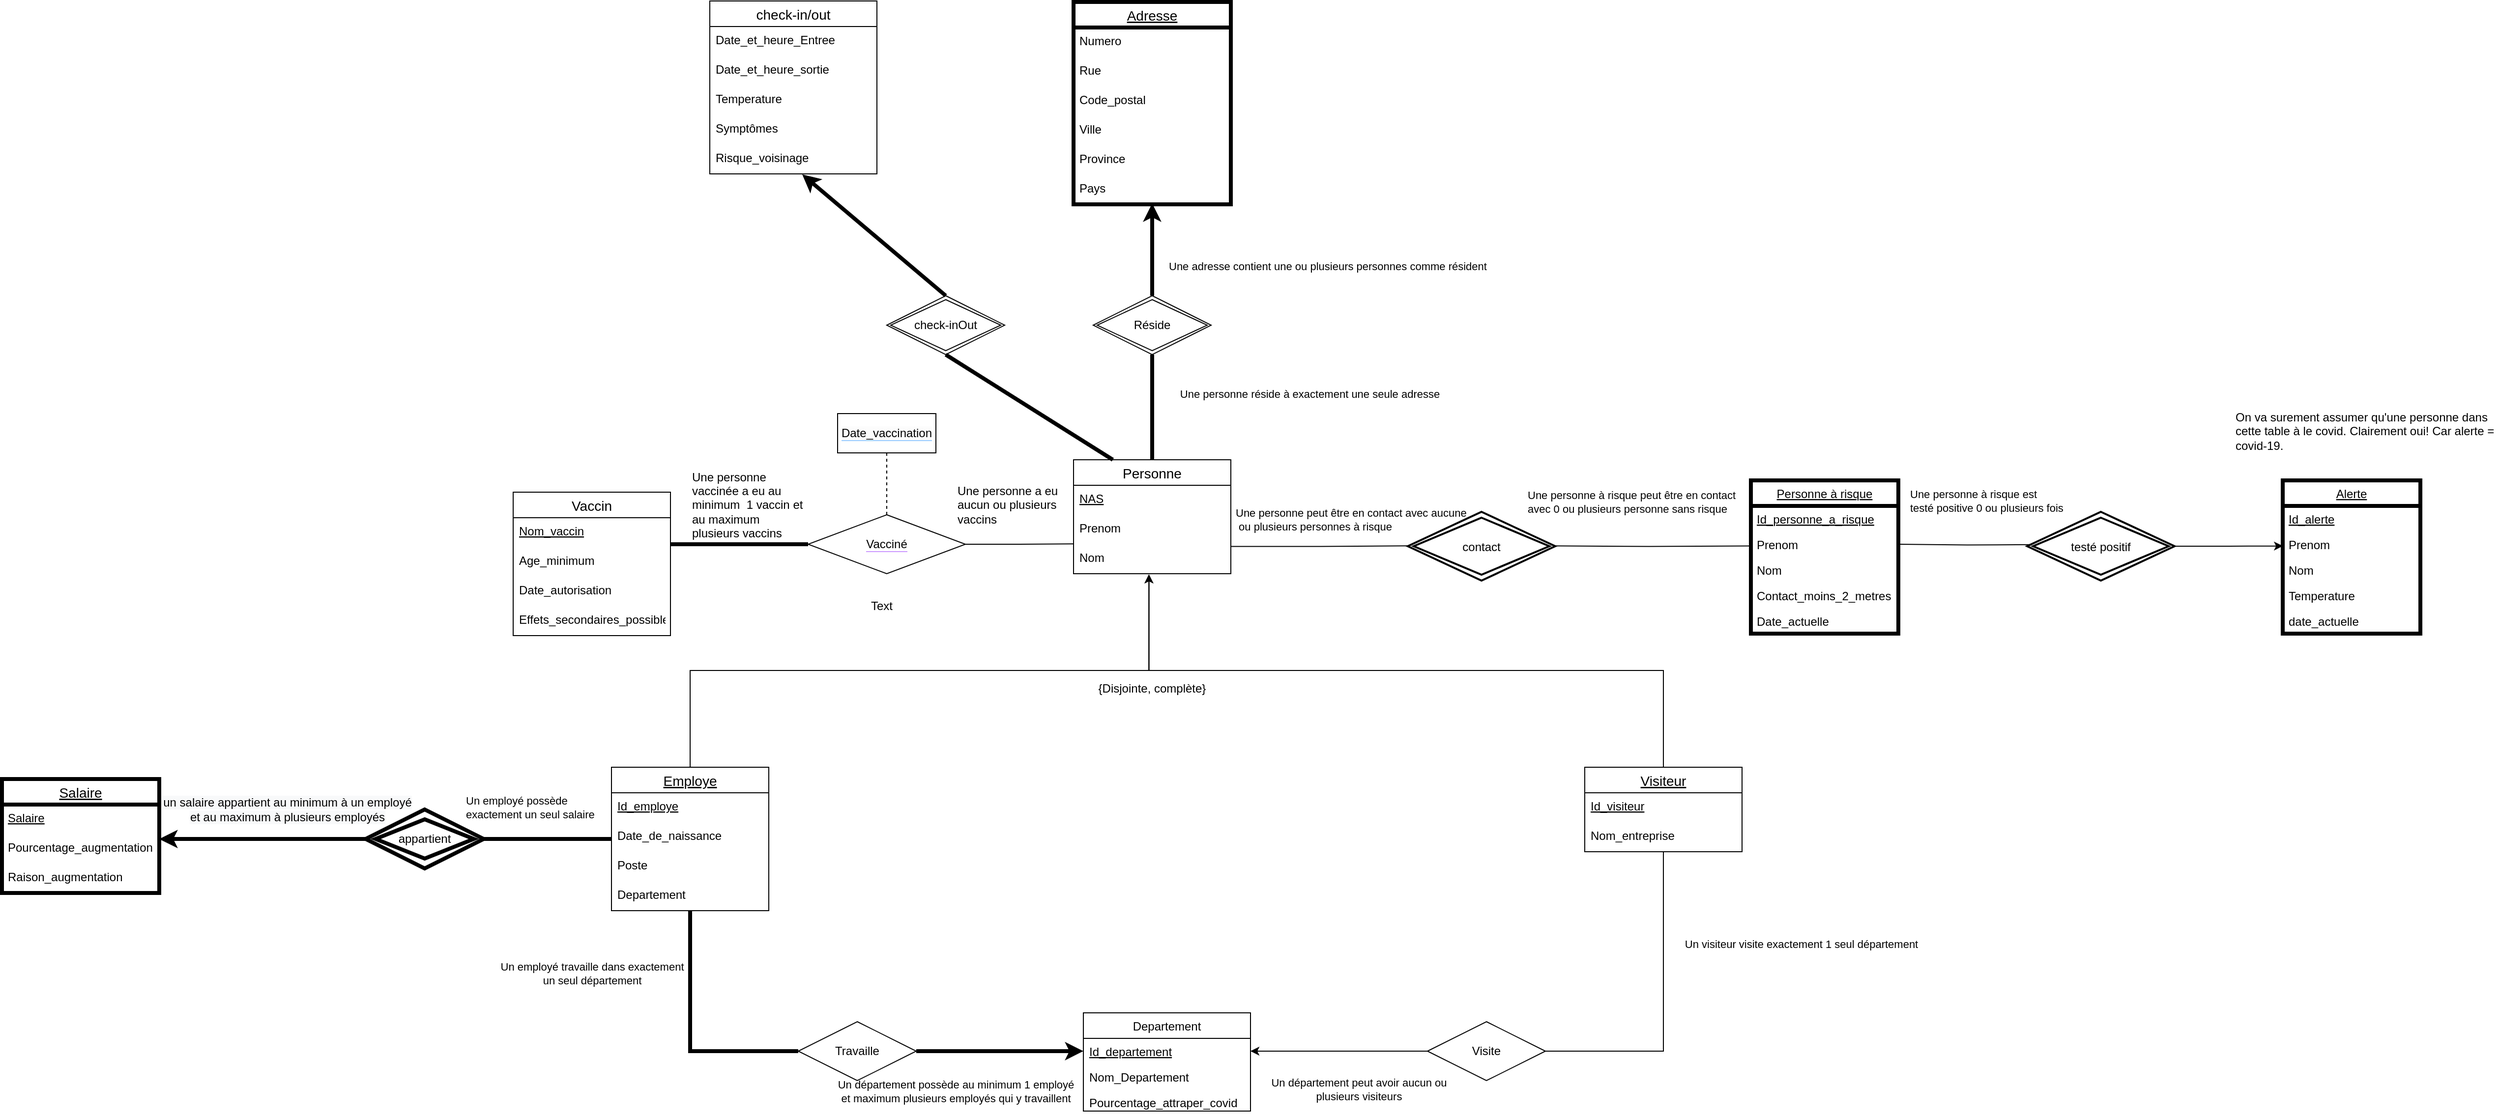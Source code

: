 <mxfile version="12.2.4" pages="1"><diagram id="bRuMaRZddYEm2EvuowhR" name="Page-1"><mxGraphModel dx="3058" dy="1882" grid="1" gridSize="10" guides="1" tooltips="1" connect="1" arrows="1" fold="1" page="1" pageScale="1" pageWidth="1169" pageHeight="827" math="0" shadow="0"><root><mxCell id="0"/><mxCell id="1" parent="0"/><mxCell id="vKXsdxQeHQxH98xxtYN8-13" value="Personne à risque" style="swimlane;fontStyle=4;childLayout=stackLayout;horizontal=1;startSize=26;horizontalStack=0;resizeParent=1;resizeParentMax=0;resizeLast=0;collapsible=1;marginBottom=0;strokeWidth=4;" parent="1" vertex="1"><mxGeometry x="1169" y="-132" width="150" height="156" as="geometry"/></mxCell><mxCell id="vKXsdxQeHQxH98xxtYN8-14" value="Id_personne_a_risque" style="text;strokeColor=none;fillColor=none;align=left;verticalAlign=top;spacingLeft=4;spacingRight=4;overflow=hidden;rotatable=0;points=[[0,0.5],[1,0.5]];portConstraint=eastwest;fontStyle=4;fontColor=#000000;" parent="vKXsdxQeHQxH98xxtYN8-13" vertex="1"><mxGeometry y="26" width="150" height="26" as="geometry"/></mxCell><mxCell id="vKXsdxQeHQxH98xxtYN8-15" value="Prenom" style="text;strokeColor=none;fillColor=none;align=left;verticalAlign=top;spacingLeft=4;spacingRight=4;overflow=hidden;rotatable=0;points=[[0,0.5],[1,0.5]];portConstraint=eastwest;" parent="vKXsdxQeHQxH98xxtYN8-13" vertex="1"><mxGeometry y="52" width="150" height="26" as="geometry"/></mxCell><mxCell id="vKXsdxQeHQxH98xxtYN8-74" value="Nom" style="text;strokeColor=none;fillColor=none;align=left;verticalAlign=top;spacingLeft=4;spacingRight=4;overflow=hidden;rotatable=0;points=[[0,0.5],[1,0.5]];portConstraint=eastwest;" parent="vKXsdxQeHQxH98xxtYN8-13" vertex="1"><mxGeometry y="78" width="150" height="26" as="geometry"/></mxCell><mxCell id="vKXsdxQeHQxH98xxtYN8-16" value="Contact_moins_2_metres" style="text;strokeColor=none;fillColor=none;align=left;verticalAlign=top;spacingLeft=4;spacingRight=4;overflow=hidden;rotatable=0;points=[[0,0.5],[1,0.5]];portConstraint=eastwest;" parent="vKXsdxQeHQxH98xxtYN8-13" vertex="1"><mxGeometry y="104" width="150" height="26" as="geometry"/></mxCell><mxCell id="vKXsdxQeHQxH98xxtYN8-100" value="Date_actuelle" style="text;strokeColor=none;fillColor=none;align=left;verticalAlign=top;spacingLeft=4;spacingRight=4;overflow=hidden;rotatable=0;points=[[0,0.5],[1,0.5]];portConstraint=eastwest;" parent="vKXsdxQeHQxH98xxtYN8-13" vertex="1"><mxGeometry y="130" width="150" height="26" as="geometry"/></mxCell><mxCell id="vKXsdxQeHQxH98xxtYN8-131" style="edgeStyle=orthogonalEdgeStyle;rounded=0;orthogonalLoop=1;jettySize=auto;html=1;exitX=0.5;exitY=0;exitDx=0;exitDy=0;entryX=0.5;entryY=1;entryDx=0;entryDy=0;startArrow=none;startFill=0;endArrow=none;endFill=0;strokeWidth=4;" parent="1" source="vKXsdxQeHQxH98xxtYN8-32" target="vKXsdxQeHQxH98xxtYN8-130" edge="1"><mxGeometry relative="1" as="geometry"><Array as="points"><mxPoint x="560" y="-230"/><mxPoint x="560" y="-230"/></Array></mxGeometry></mxCell><mxCell id="vKXsdxQeHQxH98xxtYN8-156" value="Une personne réside à exactement une seule adresse" style="edgeLabel;html=1;align=center;verticalAlign=middle;resizable=0;points=[];" parent="vKXsdxQeHQxH98xxtYN8-131" vertex="1" connectable="0"><mxGeometry x="0.327" y="1" relative="1" as="geometry"><mxPoint x="160.5" y="4" as="offset"/></mxGeometry></mxCell><mxCell id="vKXsdxQeHQxH98xxtYN8-32" value="Personne" style="swimlane;fontStyle=0;childLayout=stackLayout;horizontal=1;startSize=26;horizontalStack=0;resizeParent=1;resizeParentMax=0;resizeLast=0;collapsible=1;marginBottom=0;align=center;fontSize=14;labelBackgroundColor=none;" parent="1" vertex="1"><mxGeometry x="480" y="-153" width="160" height="116" as="geometry"/></mxCell><mxCell id="vKXsdxQeHQxH98xxtYN8-126" value="NAS" style="text;strokeColor=none;fillColor=none;spacingLeft=4;spacingRight=4;overflow=hidden;rotatable=0;points=[[0,0.5],[1,0.5]];portConstraint=eastwest;fontSize=12;fontStyle=4" parent="vKXsdxQeHQxH98xxtYN8-32" vertex="1"><mxGeometry y="26" width="160" height="30" as="geometry"/></mxCell><mxCell id="vKXsdxQeHQxH98xxtYN8-64" value="Prenom" style="text;strokeColor=none;fillColor=none;spacingLeft=4;spacingRight=4;overflow=hidden;rotatable=0;points=[[0,0.5],[1,0.5]];portConstraint=eastwest;fontSize=12;" parent="vKXsdxQeHQxH98xxtYN8-32" vertex="1"><mxGeometry y="56" width="160" height="30" as="geometry"/></mxCell><mxCell id="vKXsdxQeHQxH98xxtYN8-33" value="Nom" style="text;strokeColor=none;fillColor=none;spacingLeft=4;spacingRight=4;overflow=hidden;rotatable=0;points=[[0,0.5],[1,0.5]];portConstraint=eastwest;fontSize=12;" parent="vKXsdxQeHQxH98xxtYN8-32" vertex="1"><mxGeometry y="86" width="160" height="30" as="geometry"/></mxCell><mxCell id="vKXsdxQeHQxH98xxtYN8-61" style="edgeStyle=orthogonalEdgeStyle;rounded=0;orthogonalLoop=1;jettySize=auto;html=1;exitX=0.5;exitY=0;exitDx=0;exitDy=0;entryX=0.48;entryY=1.027;entryDx=0;entryDy=0;entryPerimeter=0;" parent="1" source="vKXsdxQeHQxH98xxtYN8-35" target="vKXsdxQeHQxH98xxtYN8-33" edge="1"><mxGeometry relative="1" as="geometry"><mxPoint x="556" y="16" as="targetPoint"/></mxGeometry></mxCell><mxCell id="vKXsdxQeHQxH98xxtYN8-69" style="edgeStyle=orthogonalEdgeStyle;rounded=0;orthogonalLoop=1;jettySize=auto;html=1;exitX=0.5;exitY=1;exitDx=0;exitDy=0;entryX=0;entryY=0.5;entryDx=0;entryDy=0;endArrow=none;endFill=0;strokeWidth=4;startArrow=none;startFill=0;" parent="1" source="vKXsdxQeHQxH98xxtYN8-35" target="vKXsdxQeHQxH98xxtYN8-66" edge="1"><mxGeometry relative="1" as="geometry"/></mxCell><mxCell id="vKXsdxQeHQxH98xxtYN8-150" value="Un employé travaille dans exactement &lt;br&gt;un seul département" style="edgeLabel;html=1;align=center;verticalAlign=middle;resizable=0;points=[];" parent="vKXsdxQeHQxH98xxtYN8-69" vertex="1" connectable="0"><mxGeometry x="-0.576" y="1" relative="1" as="geometry"><mxPoint x="-101" y="10" as="offset"/></mxGeometry></mxCell><mxCell id="vKXsdxQeHQxH98xxtYN8-136" style="edgeStyle=orthogonalEdgeStyle;rounded=0;orthogonalLoop=1;jettySize=auto;html=1;exitX=0;exitY=0.5;exitDx=0;exitDy=0;entryX=1;entryY=0.5;entryDx=0;entryDy=0;startArrow=none;startFill=0;endArrow=none;endFill=0;strokeWidth=4;" parent="1" source="vKXsdxQeHQxH98xxtYN8-35" target="vKXsdxQeHQxH98xxtYN8-176" edge="1"><mxGeometry relative="1" as="geometry"><mxPoint x="-120" y="233" as="targetPoint"/></mxGeometry></mxCell><mxCell id="vKXsdxQeHQxH98xxtYN8-144" value="Un employé possède&lt;br&gt;exactement un seul salaire" style="edgeLabel;html=1;align=left;verticalAlign=middle;resizable=0;points=[];" parent="vKXsdxQeHQxH98xxtYN8-136" vertex="1" connectable="0"><mxGeometry x="-0.245" relative="1" as="geometry"><mxPoint x="-101" y="-32" as="offset"/></mxGeometry></mxCell><mxCell id="vKXsdxQeHQxH98xxtYN8-35" value="Employe" style="swimlane;fontStyle=4;childLayout=stackLayout;horizontal=1;startSize=26;horizontalStack=0;resizeParent=1;resizeParentMax=0;resizeLast=0;collapsible=1;marginBottom=0;align=center;fontSize=14;labelBackgroundColor=none;" parent="1" vertex="1"><mxGeometry x="10" y="160" width="160" height="146" as="geometry"/></mxCell><mxCell id="vKXsdxQeHQxH98xxtYN8-49" value="Id_employe" style="text;strokeColor=none;fillColor=none;spacingLeft=4;spacingRight=4;overflow=hidden;rotatable=0;points=[[0,0.5],[1,0.5]];portConstraint=eastwest;fontSize=12;fontStyle=4" parent="vKXsdxQeHQxH98xxtYN8-35" vertex="1"><mxGeometry y="26" width="160" height="30" as="geometry"/></mxCell><mxCell id="vKXsdxQeHQxH98xxtYN8-37" value="Date_de_naissance" style="text;strokeColor=none;fillColor=none;spacingLeft=4;spacingRight=4;overflow=hidden;rotatable=0;points=[[0,0.5],[1,0.5]];portConstraint=eastwest;fontSize=12;" parent="vKXsdxQeHQxH98xxtYN8-35" vertex="1"><mxGeometry y="56" width="160" height="30" as="geometry"/></mxCell><mxCell id="vKXsdxQeHQxH98xxtYN8-39" value="Poste" style="text;strokeColor=none;fillColor=none;spacingLeft=4;spacingRight=4;overflow=hidden;rotatable=0;points=[[0,0.5],[1,0.5]];portConstraint=eastwest;fontSize=12;" parent="vKXsdxQeHQxH98xxtYN8-35" vertex="1"><mxGeometry y="86" width="160" height="30" as="geometry"/></mxCell><mxCell id="vKXsdxQeHQxH98xxtYN8-40" value="Departement" style="text;strokeColor=none;fillColor=none;spacingLeft=4;spacingRight=4;overflow=hidden;rotatable=0;points=[[0,0.5],[1,0.5]];portConstraint=eastwest;fontSize=12;" parent="vKXsdxQeHQxH98xxtYN8-35" vertex="1"><mxGeometry y="116" width="160" height="30" as="geometry"/></mxCell><mxCell id="vKXsdxQeHQxH98xxtYN8-59" style="edgeStyle=orthogonalEdgeStyle;rounded=0;orthogonalLoop=1;jettySize=auto;html=1;exitX=0.5;exitY=0;exitDx=0;exitDy=0;entryX=0.479;entryY=1.021;entryDx=0;entryDy=0;entryPerimeter=0;" parent="1" source="vKXsdxQeHQxH98xxtYN8-42" target="vKXsdxQeHQxH98xxtYN8-33" edge="1"><mxGeometry relative="1" as="geometry"><mxPoint x="556" y="15.82" as="targetPoint"/></mxGeometry></mxCell><mxCell id="vKXsdxQeHQxH98xxtYN8-72" style="edgeStyle=orthogonalEdgeStyle;rounded=0;orthogonalLoop=1;jettySize=auto;html=1;exitX=0.5;exitY=1;exitDx=0;exitDy=0;entryX=1;entryY=0.5;entryDx=0;entryDy=0;strokeWidth=1;endArrow=none;endFill=0;startArrow=none;startFill=0;" parent="1" source="vKXsdxQeHQxH98xxtYN8-42" target="vKXsdxQeHQxH98xxtYN8-67" edge="1"><mxGeometry relative="1" as="geometry"/></mxCell><mxCell id="vKXsdxQeHQxH98xxtYN8-147" value="Un visiteur visite exactement 1 seul département" style="edgeLabel;html=1;align=center;verticalAlign=middle;resizable=0;points=[];" parent="vKXsdxQeHQxH98xxtYN8-72" vertex="1" connectable="0"><mxGeometry x="-0.428" relative="1" as="geometry"><mxPoint x="139.5" y="1.5" as="offset"/></mxGeometry></mxCell><mxCell id="vKXsdxQeHQxH98xxtYN8-42" value="Visiteur" style="swimlane;fontStyle=4;childLayout=stackLayout;horizontal=1;startSize=26;horizontalStack=0;resizeParent=1;resizeParentMax=0;resizeLast=0;collapsible=1;marginBottom=0;align=center;fontSize=14;labelBackgroundColor=none;" parent="1" vertex="1"><mxGeometry x="1000" y="160" width="160" height="86" as="geometry"/></mxCell><mxCell id="vKXsdxQeHQxH98xxtYN8-48" value="Id_visiteur" style="text;strokeColor=none;fillColor=none;spacingLeft=4;spacingRight=4;overflow=hidden;rotatable=0;points=[[0,0.5],[1,0.5]];portConstraint=eastwest;fontSize=12;fontStyle=4" parent="vKXsdxQeHQxH98xxtYN8-42" vertex="1"><mxGeometry y="26" width="160" height="30" as="geometry"/></mxCell><mxCell id="vKXsdxQeHQxH98xxtYN8-44" value="Nom_entreprise" style="text;strokeColor=none;fillColor=none;spacingLeft=4;spacingRight=4;overflow=hidden;rotatable=0;points=[[0,0.5],[1,0.5]];portConstraint=eastwest;fontSize=12;" parent="vKXsdxQeHQxH98xxtYN8-42" vertex="1"><mxGeometry y="56" width="160" height="30" as="geometry"/></mxCell><mxCell id="vKXsdxQeHQxH98xxtYN8-51" value="Departement" style="swimlane;fontStyle=0;childLayout=stackLayout;horizontal=1;startSize=26;horizontalStack=0;resizeParent=1;resizeParentMax=0;resizeLast=0;collapsible=1;marginBottom=0;" parent="1" vertex="1"><mxGeometry x="490" y="410" width="170" height="100" as="geometry"/></mxCell><mxCell id="vKXsdxQeHQxH98xxtYN8-52" value="Id_departement" style="text;strokeColor=none;fillColor=none;align=left;verticalAlign=top;spacingLeft=4;spacingRight=4;overflow=hidden;rotatable=0;points=[[0,0.5],[1,0.5]];portConstraint=eastwest;fontStyle=4" parent="vKXsdxQeHQxH98xxtYN8-51" vertex="1"><mxGeometry y="26" width="170" height="26" as="geometry"/></mxCell><mxCell id="vKXsdxQeHQxH98xxtYN8-53" value="Nom_Departement" style="text;strokeColor=none;fillColor=none;align=left;verticalAlign=top;spacingLeft=4;spacingRight=4;overflow=hidden;rotatable=0;points=[[0,0.5],[1,0.5]];portConstraint=eastwest;" parent="vKXsdxQeHQxH98xxtYN8-51" vertex="1"><mxGeometry y="52" width="170" height="26" as="geometry"/></mxCell><mxCell id="vKXsdxQeHQxH98xxtYN8-99" value="Pourcentage_attraper_covid" style="text;strokeColor=none;fillColor=none;align=left;verticalAlign=top;spacingLeft=4;spacingRight=4;overflow=hidden;rotatable=0;points=[[0,0.5],[1,0.5]];portConstraint=eastwest;" parent="vKXsdxQeHQxH98xxtYN8-51" vertex="1"><mxGeometry y="78" width="170" height="22" as="geometry"/></mxCell><mxCell id="vKXsdxQeHQxH98xxtYN8-62" value="{Disjointe, complète}" style="text;html=1;strokeColor=none;fillColor=none;align=center;verticalAlign=middle;whiteSpace=wrap;rounded=0;" parent="1" vertex="1"><mxGeometry x="495" y="70" width="130" height="20" as="geometry"/></mxCell><mxCell id="vKXsdxQeHQxH98xxtYN8-70" style="edgeStyle=orthogonalEdgeStyle;rounded=0;orthogonalLoop=1;jettySize=auto;html=1;exitX=1;exitY=0.5;exitDx=0;exitDy=0;entryX=0;entryY=0.5;entryDx=0;entryDy=0;strokeWidth=4;endArrow=classic;endFill=1;" parent="1" source="vKXsdxQeHQxH98xxtYN8-66" target="vKXsdxQeHQxH98xxtYN8-52" edge="1"><mxGeometry relative="1" as="geometry"/></mxCell><mxCell id="vKXsdxQeHQxH98xxtYN8-151" value="Un département possède au minimum 1 employé &lt;br&gt;et maximum plusieurs employés qui y travaillent" style="edgeLabel;html=1;align=center;verticalAlign=middle;resizable=0;points=[];" parent="vKXsdxQeHQxH98xxtYN8-70" vertex="1" connectable="0"><mxGeometry x="0.126" relative="1" as="geometry"><mxPoint x="-56" y="41" as="offset"/></mxGeometry></mxCell><mxCell id="vKXsdxQeHQxH98xxtYN8-66" value="Travaille" style="shape=rhombus;perimeter=rhombusPerimeter;whiteSpace=wrap;html=1;align=center;" parent="1" vertex="1"><mxGeometry x="200" y="419" width="120" height="60" as="geometry"/></mxCell><mxCell id="vKXsdxQeHQxH98xxtYN8-71" style="edgeStyle=orthogonalEdgeStyle;rounded=0;orthogonalLoop=1;jettySize=auto;html=1;exitX=0;exitY=0.5;exitDx=0;exitDy=0;entryX=1;entryY=0.5;entryDx=0;entryDy=0;endArrow=classic;endFill=1;startArrow=none;startFill=0;" parent="1" source="vKXsdxQeHQxH98xxtYN8-67" target="vKXsdxQeHQxH98xxtYN8-52" edge="1"><mxGeometry relative="1" as="geometry"/></mxCell><mxCell id="vKXsdxQeHQxH98xxtYN8-148" value="Un département peut avoir aucun ou&lt;br&gt;&amp;nbsp;plusieurs visiteurs&amp;nbsp;" style="edgeLabel;html=1;align=center;verticalAlign=middle;resizable=0;points=[];" parent="vKXsdxQeHQxH98xxtYN8-71" vertex="1" connectable="0"><mxGeometry x="0.216" y="1" relative="1" as="geometry"><mxPoint x="39" y="38" as="offset"/></mxGeometry></mxCell><mxCell id="vKXsdxQeHQxH98xxtYN8-67" value="Visite" style="shape=rhombus;perimeter=rhombusPerimeter;whiteSpace=wrap;html=1;align=center;" parent="1" vertex="1"><mxGeometry x="840" y="419" width="120" height="60" as="geometry"/></mxCell><mxCell id="vKXsdxQeHQxH98xxtYN8-75" value="Alerte" style="swimlane;fontStyle=4;childLayout=stackLayout;horizontal=1;startSize=26;horizontalStack=0;resizeParent=1;resizeParentMax=0;resizeLast=0;collapsible=1;marginBottom=0;strokeWidth=4;" parent="1" vertex="1"><mxGeometry x="1710" y="-132" width="140" height="156" as="geometry"/></mxCell><mxCell id="vKXsdxQeHQxH98xxtYN8-76" value="Id_alerte" style="text;strokeColor=none;fillColor=none;align=left;verticalAlign=top;spacingLeft=4;spacingRight=4;overflow=hidden;rotatable=0;points=[[0,0.5],[1,0.5]];portConstraint=eastwest;fontStyle=4;fontColor=#000000;" parent="vKXsdxQeHQxH98xxtYN8-75" vertex="1"><mxGeometry y="26" width="140" height="26" as="geometry"/></mxCell><mxCell id="vKXsdxQeHQxH98xxtYN8-77" value="Prenom" style="text;strokeColor=none;fillColor=none;align=left;verticalAlign=top;spacingLeft=4;spacingRight=4;overflow=hidden;rotatable=0;points=[[0,0.5],[1,0.5]];portConstraint=eastwest;" parent="vKXsdxQeHQxH98xxtYN8-75" vertex="1"><mxGeometry y="52" width="140" height="26" as="geometry"/></mxCell><mxCell id="vKXsdxQeHQxH98xxtYN8-78" value="Nom" style="text;strokeColor=none;fillColor=none;align=left;verticalAlign=top;spacingLeft=4;spacingRight=4;overflow=hidden;rotatable=0;points=[[0,0.5],[1,0.5]];portConstraint=eastwest;" parent="vKXsdxQeHQxH98xxtYN8-75" vertex="1"><mxGeometry y="78" width="140" height="26" as="geometry"/></mxCell><mxCell id="vKXsdxQeHQxH98xxtYN8-85" value="Temperature" style="text;strokeColor=none;fillColor=none;align=left;verticalAlign=top;spacingLeft=4;spacingRight=4;overflow=hidden;rotatable=0;points=[[0,0.5],[1,0.5]];portConstraint=eastwest;" parent="vKXsdxQeHQxH98xxtYN8-75" vertex="1"><mxGeometry y="104" width="140" height="26" as="geometry"/></mxCell><mxCell id="vKXsdxQeHQxH98xxtYN8-79" value="date_actuelle" style="text;strokeColor=none;fillColor=none;align=left;verticalAlign=top;spacingLeft=4;spacingRight=4;overflow=hidden;rotatable=0;points=[[0,0.5],[1,0.5]];portConstraint=eastwest;" parent="vKXsdxQeHQxH98xxtYN8-75" vertex="1"><mxGeometry y="130" width="140" height="26" as="geometry"/></mxCell><mxCell id="vKXsdxQeHQxH98xxtYN8-90" style="edgeStyle=orthogonalEdgeStyle;rounded=0;orthogonalLoop=1;jettySize=auto;html=1;exitX=0;exitY=0.5;exitDx=0;exitDy=0;entryX=1.001;entryY=0.307;entryDx=0;entryDy=0;entryPerimeter=0;endArrow=none;endFill=0;" parent="1" edge="1"><mxGeometry relative="1" as="geometry"><mxPoint x="640.16" y="-64.79" as="targetPoint"/><mxPoint x="820.667" y="-65.333" as="sourcePoint"/></mxGeometry></mxCell><mxCell id="vKXsdxQeHQxH98xxtYN8-158" value="Une personne peut être en contact avec aucune&lt;br&gt;&amp;nbsp;ou plusieurs personnes à risque&amp;nbsp;" style="edgeLabel;html=1;align=left;verticalAlign=middle;resizable=0;points=[];" parent="vKXsdxQeHQxH98xxtYN8-90" vertex="1" connectable="0"><mxGeometry x="0.146" y="1" relative="1" as="geometry"><mxPoint x="-74.5" y="-28.5" as="offset"/></mxGeometry></mxCell><mxCell id="vKXsdxQeHQxH98xxtYN8-92" style="edgeStyle=orthogonalEdgeStyle;rounded=0;orthogonalLoop=1;jettySize=auto;html=1;exitX=1;exitY=0.5;exitDx=0;exitDy=0;entryX=0.004;entryY=0.567;entryDx=0;entryDy=0;entryPerimeter=0;endArrow=none;endFill=0;" parent="1" target="vKXsdxQeHQxH98xxtYN8-15" edge="1"><mxGeometry relative="1" as="geometry"><mxPoint x="960.667" y="-65.333" as="sourcePoint"/></mxGeometry></mxCell><mxCell id="vKXsdxQeHQxH98xxtYN8-159" value="Une personne à risque peut être en contact &lt;br&gt;avec 0 ou plusieurs personne sans risque" style="edgeLabel;html=1;align=left;verticalAlign=middle;resizable=0;points=[];" parent="vKXsdxQeHQxH98xxtYN8-92" vertex="1" connectable="0"><mxGeometry x="-0.086" y="-1" relative="1" as="geometry"><mxPoint x="-116" y="-46" as="offset"/></mxGeometry></mxCell><mxCell id="vKXsdxQeHQxH98xxtYN8-95" style="edgeStyle=orthogonalEdgeStyle;rounded=0;orthogonalLoop=1;jettySize=auto;html=1;exitX=0.007;exitY=0.499;exitDx=0;exitDy=0;entryX=1;entryY=0.5;entryDx=0;entryDy=0;strokeWidth=1;exitPerimeter=0;endArrow=none;endFill=0;" parent="1" target="vKXsdxQeHQxH98xxtYN8-15" edge="1"><mxGeometry relative="1" as="geometry"><mxPoint x="1459.333" y="-66.667" as="sourcePoint"/></mxGeometry></mxCell><mxCell id="vKXsdxQeHQxH98xxtYN8-162" value="Une personne à risque est &lt;br&gt;testé positive 0 ou plusieurs fois" style="edgeLabel;html=1;align=left;verticalAlign=middle;resizable=0;points=[];" parent="vKXsdxQeHQxH98xxtYN8-95" vertex="1" connectable="0"><mxGeometry x="-0.232" y="-1" relative="1" as="geometry"><mxPoint x="-76" y="-44" as="offset"/></mxGeometry></mxCell><mxCell id="vKXsdxQeHQxH98xxtYN8-115" style="edgeStyle=orthogonalEdgeStyle;rounded=0;orthogonalLoop=1;jettySize=auto;html=1;exitX=1;exitY=0.5;exitDx=0;exitDy=0;entryX=0;entryY=0.221;entryDx=0;entryDy=0;entryPerimeter=0;startArrow=none;startFill=0;endArrow=none;endFill=0;strokeWidth=1;" parent="1" source="vKXsdxQeHQxH98xxtYN8-108" edge="1"><mxGeometry relative="1" as="geometry"><mxPoint x="480" y="-67.37" as="targetPoint"/></mxGeometry></mxCell><mxCell id="vKXsdxQeHQxH98xxtYN8-116" style="edgeStyle=orthogonalEdgeStyle;rounded=0;orthogonalLoop=1;jettySize=auto;html=1;exitX=0;exitY=0.5;exitDx=0;exitDy=0;startArrow=none;startFill=0;endArrow=none;endFill=0;strokeWidth=4;entryX=1.001;entryY=0.9;entryDx=0;entryDy=0;entryPerimeter=0;" parent="1" source="vKXsdxQeHQxH98xxtYN8-108" target="vKXsdxQeHQxH98xxtYN8-110" edge="1"><mxGeometry relative="1" as="geometry"><mxPoint x="111" y="-67" as="targetPoint"/></mxGeometry></mxCell><mxCell id="vKXsdxQeHQxH98xxtYN8-108" value="&lt;span style=&quot;background-color: rgb(255 , 255 , 255)&quot;&gt;Vacciné&lt;/span&gt;" style="shape=rhombus;perimeter=rhombusPerimeter;whiteSpace=wrap;html=1;align=center;labelBackgroundColor=#CC99FF;" parent="1" vertex="1"><mxGeometry x="210" y="-97" width="160" height="60" as="geometry"/></mxCell><mxCell id="vKXsdxQeHQxH98xxtYN8-109" value="Vaccin" style="swimlane;fontStyle=0;childLayout=stackLayout;horizontal=1;startSize=26;horizontalStack=0;resizeParent=1;resizeParentMax=0;resizeLast=0;collapsible=1;marginBottom=0;align=center;fontSize=14;labelBackgroundColor=none;" parent="1" vertex="1"><mxGeometry x="-90" y="-120" width="160" height="146" as="geometry"/></mxCell><mxCell id="vKXsdxQeHQxH98xxtYN8-110" value="Nom_vaccin" style="text;strokeColor=none;fillColor=none;spacingLeft=4;spacingRight=4;overflow=hidden;rotatable=0;points=[[0,0.5],[1,0.5]];portConstraint=eastwest;fontSize=12;fontStyle=4" parent="vKXsdxQeHQxH98xxtYN8-109" vertex="1"><mxGeometry y="26" width="160" height="30" as="geometry"/></mxCell><mxCell id="vKXsdxQeHQxH98xxtYN8-111" value="Age_minimum" style="text;strokeColor=none;fillColor=none;spacingLeft=4;spacingRight=4;overflow=hidden;rotatable=0;points=[[0,0.5],[1,0.5]];portConstraint=eastwest;fontSize=12;" parent="vKXsdxQeHQxH98xxtYN8-109" vertex="1"><mxGeometry y="56" width="160" height="30" as="geometry"/></mxCell><mxCell id="vKXsdxQeHQxH98xxtYN8-112" value="Date_autorisation" style="text;strokeColor=none;fillColor=none;spacingLeft=4;spacingRight=4;overflow=hidden;rotatable=0;points=[[0,0.5],[1,0.5]];portConstraint=eastwest;fontSize=12;" parent="vKXsdxQeHQxH98xxtYN8-109" vertex="1"><mxGeometry y="86" width="160" height="30" as="geometry"/></mxCell><mxCell id="vKXsdxQeHQxH98xxtYN8-113" value="Effets_secondaires_possibles" style="text;strokeColor=none;fillColor=none;spacingLeft=4;spacingRight=4;overflow=hidden;rotatable=0;points=[[0,0.5],[1,0.5]];portConstraint=eastwest;fontSize=12;" parent="vKXsdxQeHQxH98xxtYN8-109" vertex="1"><mxGeometry y="116" width="160" height="30" as="geometry"/></mxCell><mxCell id="vKXsdxQeHQxH98xxtYN8-117" style="edgeStyle=orthogonalEdgeStyle;rounded=0;orthogonalLoop=1;jettySize=auto;html=1;exitX=0.5;exitY=1;exitDx=0;exitDy=0;startArrow=none;startFill=0;endArrow=none;endFill=0;strokeWidth=1;dashed=1;" parent="1" source="vKXsdxQeHQxH98xxtYN8-114" target="vKXsdxQeHQxH98xxtYN8-108" edge="1"><mxGeometry relative="1" as="geometry"/></mxCell><mxCell id="vKXsdxQeHQxH98xxtYN8-114" value="&lt;span style=&quot;background-color: rgb(252 , 252 , 252)&quot;&gt;Date_vaccination&lt;/span&gt;" style="whiteSpace=wrap;html=1;align=center;labelBackgroundColor=#99CCFF;" parent="1" vertex="1"><mxGeometry x="240" y="-200" width="100" height="40" as="geometry"/></mxCell><mxCell id="vKXsdxQeHQxH98xxtYN8-118" value="Salaire" style="swimlane;fontStyle=4;childLayout=stackLayout;horizontal=1;startSize=26;horizontalStack=0;resizeParent=1;resizeParentMax=0;resizeLast=0;collapsible=1;marginBottom=0;align=center;fontSize=14;strokeWidth=4;" parent="1" vertex="1"><mxGeometry x="-610" y="172" width="160" height="116" as="geometry"/></mxCell><mxCell id="vKXsdxQeHQxH98xxtYN8-119" value="Salaire" style="text;strokeColor=none;fillColor=none;spacingLeft=4;spacingRight=4;overflow=hidden;rotatable=0;points=[[0,0.5],[1,0.5]];portConstraint=eastwest;fontSize=12;fontStyle=4" parent="vKXsdxQeHQxH98xxtYN8-118" vertex="1"><mxGeometry y="26" width="160" height="30" as="geometry"/></mxCell><mxCell id="vKXsdxQeHQxH98xxtYN8-120" value="Pourcentage_augmentation" style="text;strokeColor=none;fillColor=none;spacingLeft=4;spacingRight=4;overflow=hidden;rotatable=0;points=[[0,0.5],[1,0.5]];portConstraint=eastwest;fontSize=12;" parent="vKXsdxQeHQxH98xxtYN8-118" vertex="1"><mxGeometry y="56" width="160" height="30" as="geometry"/></mxCell><mxCell id="vKXsdxQeHQxH98xxtYN8-121" value="Raison_augmentation" style="text;strokeColor=none;fillColor=none;spacingLeft=4;spacingRight=4;overflow=hidden;rotatable=0;points=[[0,0.5],[1,0.5]];portConstraint=eastwest;fontSize=12;" parent="vKXsdxQeHQxH98xxtYN8-118" vertex="1"><mxGeometry y="86" width="160" height="30" as="geometry"/></mxCell><mxCell id="vKXsdxQeHQxH98xxtYN8-122" value="Adresse" style="swimlane;fontStyle=4;childLayout=stackLayout;horizontal=1;startSize=26;horizontalStack=0;resizeParent=1;resizeParentMax=0;resizeLast=0;collapsible=1;marginBottom=0;align=center;fontSize=14;strokeWidth=4;" parent="1" vertex="1"><mxGeometry x="480" y="-619" width="160" height="206" as="geometry"/></mxCell><mxCell id="vKXsdxQeHQxH98xxtYN8-124" value="Numero" style="text;strokeColor=none;fillColor=none;spacingLeft=4;spacingRight=4;overflow=hidden;rotatable=0;points=[[0,0.5],[1,0.5]];portConstraint=eastwest;fontSize=12;" parent="vKXsdxQeHQxH98xxtYN8-122" vertex="1"><mxGeometry y="26" width="160" height="30" as="geometry"/></mxCell><mxCell id="vKXsdxQeHQxH98xxtYN8-123" value="Rue" style="text;strokeColor=none;fillColor=none;spacingLeft=4;spacingRight=4;overflow=hidden;rotatable=0;points=[[0,0.5],[1,0.5]];portConstraint=eastwest;fontSize=12;" parent="vKXsdxQeHQxH98xxtYN8-122" vertex="1"><mxGeometry y="56" width="160" height="30" as="geometry"/></mxCell><mxCell id="vKXsdxQeHQxH98xxtYN8-125" value="Code_postal" style="text;strokeColor=none;fillColor=none;spacingLeft=4;spacingRight=4;overflow=hidden;rotatable=0;points=[[0,0.5],[1,0.5]];portConstraint=eastwest;fontSize=12;" parent="vKXsdxQeHQxH98xxtYN8-122" vertex="1"><mxGeometry y="86" width="160" height="30" as="geometry"/></mxCell><mxCell id="vKXsdxQeHQxH98xxtYN8-127" value="Ville" style="text;strokeColor=none;fillColor=none;spacingLeft=4;spacingRight=4;overflow=hidden;rotatable=0;points=[[0,0.5],[1,0.5]];portConstraint=eastwest;fontSize=12;" parent="vKXsdxQeHQxH98xxtYN8-122" vertex="1"><mxGeometry y="116" width="160" height="30" as="geometry"/></mxCell><mxCell id="vKXsdxQeHQxH98xxtYN8-128" value="Province" style="text;strokeColor=none;fillColor=none;spacingLeft=4;spacingRight=4;overflow=hidden;rotatable=0;points=[[0,0.5],[1,0.5]];portConstraint=eastwest;fontSize=12;" parent="vKXsdxQeHQxH98xxtYN8-122" vertex="1"><mxGeometry y="146" width="160" height="30" as="geometry"/></mxCell><mxCell id="vKXsdxQeHQxH98xxtYN8-129" value="Pays" style="text;strokeColor=none;fillColor=none;spacingLeft=4;spacingRight=4;overflow=hidden;rotatable=0;points=[[0,0.5],[1,0.5]];portConstraint=eastwest;fontSize=12;" parent="vKXsdxQeHQxH98xxtYN8-122" vertex="1"><mxGeometry y="176" width="160" height="30" as="geometry"/></mxCell><mxCell id="vKXsdxQeHQxH98xxtYN8-132" style="edgeStyle=orthogonalEdgeStyle;rounded=0;orthogonalLoop=1;jettySize=auto;html=1;exitX=0.5;exitY=0;exitDx=0;exitDy=0;entryX=0.5;entryY=0.967;entryDx=0;entryDy=0;entryPerimeter=0;startArrow=none;startFill=0;endArrow=classic;endFill=1;strokeWidth=4;" parent="1" source="vKXsdxQeHQxH98xxtYN8-130" target="vKXsdxQeHQxH98xxtYN8-129" edge="1"><mxGeometry relative="1" as="geometry"/></mxCell><mxCell id="vKXsdxQeHQxH98xxtYN8-157" value="Une adresse contient une ou plusieurs personnes comme résident&amp;nbsp;" style="edgeLabel;html=1;align=left;verticalAlign=middle;resizable=0;points=[];" parent="vKXsdxQeHQxH98xxtYN8-132" vertex="1" connectable="0"><mxGeometry x="-0.334" y="-1" relative="1" as="geometry"><mxPoint x="14" y="1" as="offset"/></mxGeometry></mxCell><mxCell id="vKXsdxQeHQxH98xxtYN8-130" value="Réside" style="shape=rhombus;double=1;perimeter=rhombusPerimeter;whiteSpace=wrap;html=1;align=center;" parent="1" vertex="1"><mxGeometry x="500" y="-320" width="120" height="60" as="geometry"/></mxCell><mxCell id="vKXsdxQeHQxH98xxtYN8-139" style="edgeStyle=orthogonalEdgeStyle;rounded=0;orthogonalLoop=1;jettySize=auto;html=1;exitX=0;exitY=0.5;exitDx=0;exitDy=0;entryX=1;entryY=0.169;entryDx=0;entryDy=0;entryPerimeter=0;startArrow=none;startFill=0;endArrow=classic;endFill=1;strokeWidth=4;" parent="1" source="vKXsdxQeHQxH98xxtYN8-176" target="vKXsdxQeHQxH98xxtYN8-120" edge="1"><mxGeometry relative="1" as="geometry"><mxPoint x="-240" y="233" as="sourcePoint"/></mxGeometry></mxCell><mxCell id="vKXsdxQeHQxH98xxtYN8-143" value="&lt;span style=&quot;font-size: 12px ; text-align: left ; background-color: rgb(248 , 249 , 250)&quot;&gt;un salaire appartient au minimum à un employé &lt;br&gt;et au maximum à plusieurs employés&lt;/span&gt;" style="edgeLabel;html=1;align=center;verticalAlign=middle;resizable=0;points=[];" parent="vKXsdxQeHQxH98xxtYN8-139" vertex="1" connectable="0"><mxGeometry x="-0.24" y="-3" relative="1" as="geometry"><mxPoint y="-27" as="offset"/></mxGeometry></mxCell><mxCell id="vKXsdxQeHQxH98xxtYN8-153" value="Une personne vaccinée a eu au minimum&amp;nbsp; 1 vaccin et au maximum plusieurs vaccins" style="text;html=1;strokeColor=none;fillColor=none;align=left;verticalAlign=middle;whiteSpace=wrap;rounded=0;labelBackgroundColor=none;" parent="1" vertex="1"><mxGeometry x="90" y="-132" width="120" height="50" as="geometry"/></mxCell><mxCell id="vKXsdxQeHQxH98xxtYN8-154" value="Une personne a eu aucun ou plusieurs vaccins" style="text;html=1;strokeColor=none;fillColor=none;align=left;verticalAlign=middle;whiteSpace=wrap;rounded=0;labelBackgroundColor=none;" parent="1" vertex="1"><mxGeometry x="360" y="-127" width="110" height="40" as="geometry"/></mxCell><mxCell id="vKXsdxQeHQxH98xxtYN8-161" value="On va surement assumer qu'une personne dans cette table à le covid. Clairement oui! Car alerte = covid-19.&amp;nbsp;" style="text;html=1;strokeColor=none;fillColor=none;align=left;verticalAlign=top;whiteSpace=wrap;rounded=0;" parent="1" vertex="1"><mxGeometry x="1660" y="-210" width="270" height="67" as="geometry"/></mxCell><mxCell id="vKXsdxQeHQxH98xxtYN8-176" value="&lt;font color=&quot;#000000&quot;&gt;appartient&lt;/font&gt;" style="shape=rhombus;double=1;perimeter=rhombusPerimeter;whiteSpace=wrap;html=1;align=center;fontColor=#FF3333;strokeWidth=4;" parent="1" vertex="1"><mxGeometry x="-240" y="203" width="120" height="60" as="geometry"/></mxCell><mxCell id="tc6Anzt8zPMb-pQ1zb2t-1" value="check-in/out" style="swimlane;fontStyle=0;childLayout=stackLayout;horizontal=1;startSize=26;horizontalStack=0;resizeParent=1;resizeParentMax=0;resizeLast=0;collapsible=1;marginBottom=0;align=center;fontSize=14;labelBackgroundColor=none;" parent="1" vertex="1"><mxGeometry x="110" y="-620" width="170" height="176" as="geometry"/></mxCell><mxCell id="tc6Anzt8zPMb-pQ1zb2t-2" value="Date_et_heure_Entree" style="text;strokeColor=none;fillColor=none;spacingLeft=4;spacingRight=4;overflow=hidden;rotatable=0;points=[[0,0.5],[1,0.5]];portConstraint=eastwest;fontSize=12;" parent="tc6Anzt8zPMb-pQ1zb2t-1" vertex="1"><mxGeometry y="26" width="170" height="30" as="geometry"/></mxCell><mxCell id="tc6Anzt8zPMb-pQ1zb2t-3" value="Date_et_heure_sortie" style="text;strokeColor=none;fillColor=none;spacingLeft=4;spacingRight=4;overflow=hidden;rotatable=0;points=[[0,0.5],[1,0.5]];portConstraint=eastwest;fontSize=12;" parent="tc6Anzt8zPMb-pQ1zb2t-1" vertex="1"><mxGeometry y="56" width="170" height="30" as="geometry"/></mxCell><mxCell id="tc6Anzt8zPMb-pQ1zb2t-4" value="Temperature" style="text;strokeColor=none;fillColor=none;spacingLeft=4;spacingRight=4;overflow=hidden;rotatable=0;points=[[0,0.5],[1,0.5]];portConstraint=eastwest;fontSize=12;" parent="tc6Anzt8zPMb-pQ1zb2t-1" vertex="1"><mxGeometry y="86" width="170" height="30" as="geometry"/></mxCell><mxCell id="tc6Anzt8zPMb-pQ1zb2t-5" value="Symptômes" style="text;strokeColor=none;fillColor=none;spacingLeft=4;spacingRight=4;overflow=hidden;rotatable=0;points=[[0,0.5],[1,0.5]];portConstraint=eastwest;fontSize=12;" parent="tc6Anzt8zPMb-pQ1zb2t-1" vertex="1"><mxGeometry y="116" width="170" height="30" as="geometry"/></mxCell><mxCell id="tc6Anzt8zPMb-pQ1zb2t-6" value="Risque_voisinage" style="text;strokeColor=none;fillColor=none;spacingLeft=4;spacingRight=4;overflow=hidden;rotatable=0;points=[[0,0.5],[1,0.5]];portConstraint=eastwest;fontSize=12;" parent="tc6Anzt8zPMb-pQ1zb2t-1" vertex="1"><mxGeometry y="146" width="170" height="30" as="geometry"/></mxCell><mxCell id="tc6Anzt8zPMb-pQ1zb2t-7" value="check-inOut" style="shape=rhombus;double=1;perimeter=rhombusPerimeter;whiteSpace=wrap;html=1;align=center;" parent="1" vertex="1"><mxGeometry x="290" y="-320" width="120" height="60" as="geometry"/></mxCell><mxCell id="tc6Anzt8zPMb-pQ1zb2t-8" style="orthogonalLoop=1;jettySize=auto;html=1;entryX=0.5;entryY=1;entryDx=0;entryDy=0;startArrow=none;startFill=0;endArrow=none;endFill=0;strokeWidth=4;rounded=0;exitX=0.25;exitY=0;exitDx=0;exitDy=0;" parent="1" target="tc6Anzt8zPMb-pQ1zb2t-7" edge="1"><mxGeometry relative="1" as="geometry"><mxPoint x="520" y="-153" as="sourcePoint"/><mxPoint x="430" y="-280" as="targetPoint"/></mxGeometry></mxCell><mxCell id="tc6Anzt8zPMb-pQ1zb2t-9" style="rounded=0;orthogonalLoop=1;jettySize=auto;html=1;exitX=0.5;exitY=0;exitDx=0;exitDy=0;entryX=0.553;entryY=1.018;entryDx=0;entryDy=0;entryPerimeter=0;startArrow=none;startFill=0;endArrow=classic;endFill=1;strokeWidth=4;" parent="1" source="tc6Anzt8zPMb-pQ1zb2t-7" target="tc6Anzt8zPMb-pQ1zb2t-6" edge="1"><mxGeometry relative="1" as="geometry"><mxPoint x="330" y="-334.01" as="sourcePoint"/><mxPoint x="330" y="-428" as="targetPoint"/></mxGeometry></mxCell><mxCell id="2" value="&lt;span style=&quot;font-size: 12px&quot;&gt;contact&lt;/span&gt;" style="shape=rhombus;double=1;strokeWidth=2;fontSize=17;perimeter=rhombusPerimeter;whiteSpace=wrap;html=1;align=center;fontSize=14;" vertex="1" parent="1"><mxGeometry x="820" y="-100" width="150" height="70" as="geometry"/></mxCell><mxCell id="5" style="edgeStyle=orthogonalEdgeStyle;rounded=0;orthogonalLoop=1;jettySize=auto;html=1;exitX=1;exitY=0.5;exitDx=0;exitDy=0;entryX=0.001;entryY=0.569;entryDx=0;entryDy=0;fontColor=#000000;entryPerimeter=0;" edge="1" parent="1" source="4" target="vKXsdxQeHQxH98xxtYN8-77"><mxGeometry relative="1" as="geometry"><Array as="points"><mxPoint x="1655" y="-65"/></Array></mxGeometry></mxCell><mxCell id="4" value="&lt;span style=&quot;font-size: 12px&quot;&gt;testé positif&lt;/span&gt;" style="shape=rhombus;double=1;strokeWidth=2;fontSize=17;perimeter=rhombusPerimeter;whiteSpace=wrap;html=1;align=center;fontSize=14;" vertex="1" parent="1"><mxGeometry x="1450" y="-100" width="150" height="70" as="geometry"/></mxCell><mxCell id="6" value="Text" style="text;html=1;resizable=0;points=[];autosize=1;align=left;verticalAlign=top;spacingTop=-4;fontColor=#000000;" vertex="1" parent="1"><mxGeometry x="272" y="-14" width="40" height="10" as="geometry"/></mxCell></root></mxGraphModel></diagram></mxfile>